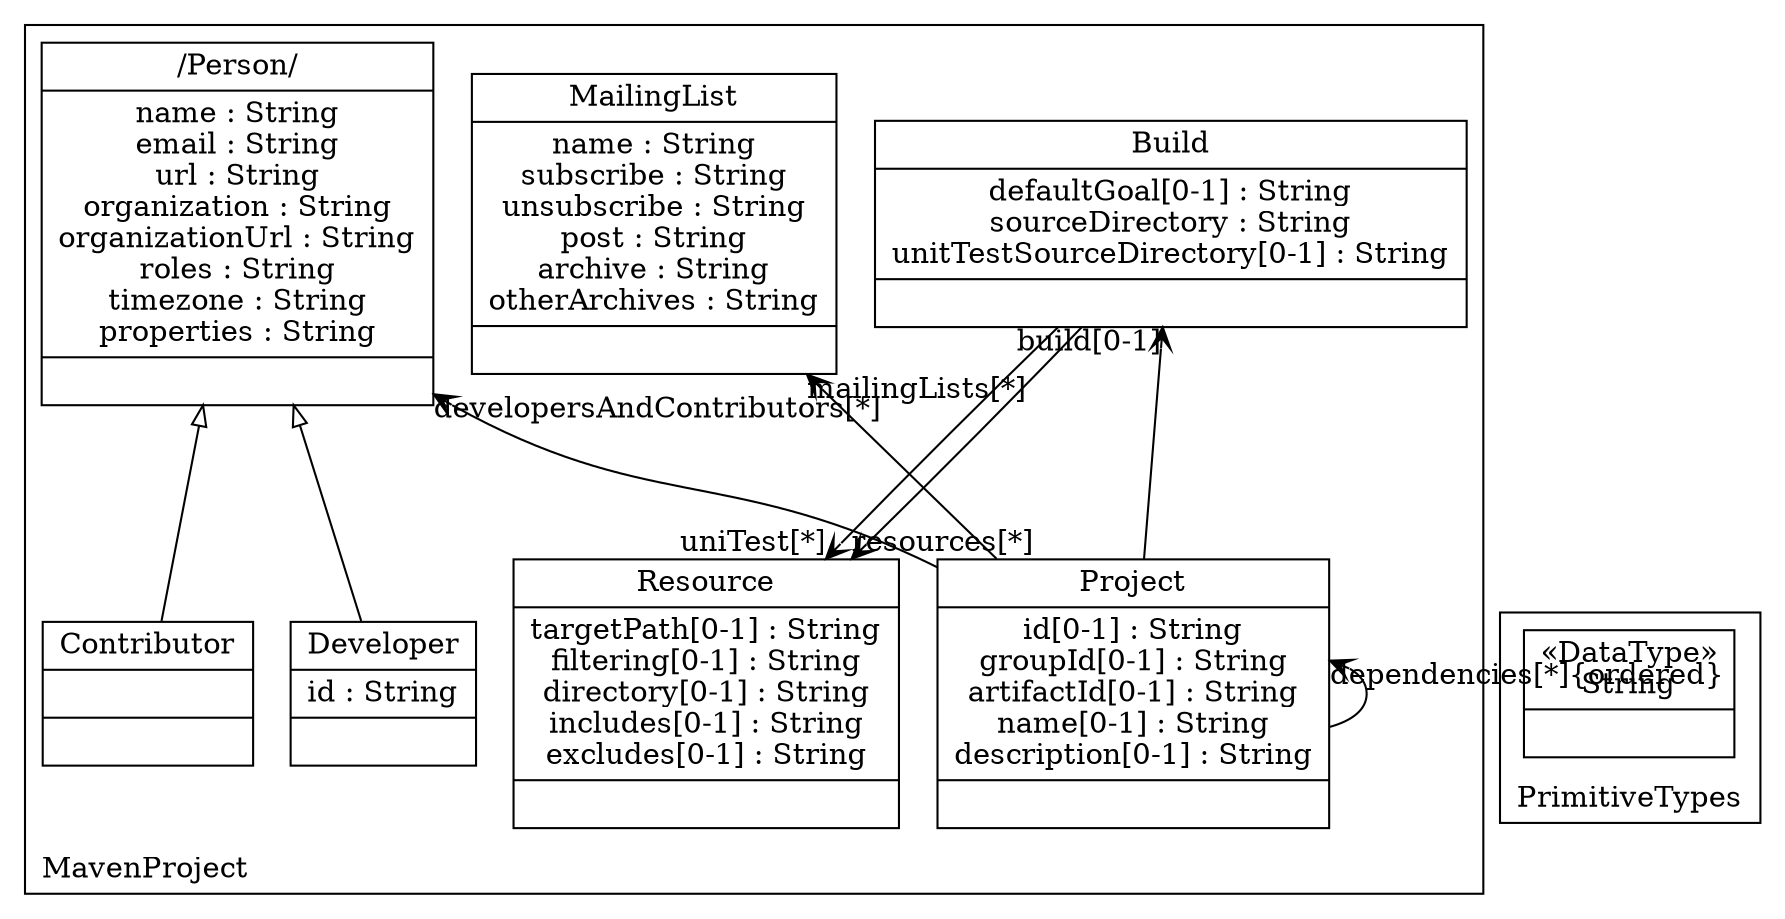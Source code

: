 digraph "KM3 Model in DOT" {
graph[rankdir=BT,labeljust=l,labelloc=t,nodeSep=0.75,compound=true];
 subgraph "cluster_MavenProject"{
labelloc=t
color=black
label=MavenProject
 node[shape=record];
Project[label="{Project|id[0-1] : String\ngroupId[0-1] : String\nartifactId[0-1] : String\nname[0-1] : String\ndescription[0-1] : String| }"]
 Project->MailingList[arrowhead=vee,arrowtail=diamond,headlabel="mailingLists[*]",group=MailingList,minlen=2,constraint=true,]
 Project->Person[arrowhead=vee,arrowtail=diamond,headlabel="developersAndContributors[*]",group=Person,minlen=2,constraint=true,]
 Project->Build[arrowhead=vee,arrowtail=diamond,headlabel="build[0-1]",group=Build,minlen=2,constraint=true,]
 Project->Project[arrowhead=vee,arrowtail=diamond,headlabel="dependencies[*]{ordered}",group=Project,minlen=2,constraint=true,]
;
 node[shape=record];
Build[label="{Build|defaultGoal[0-1] : String\nsourceDirectory : String\nunitTestSourceDirectory[0-1] : String| }"]
 Build->Resource[arrowhead=vee,arrowtail=none,headlabel="uniTest[*]",group=Resource,minlen=2,constraint=false,]
 Build->Resource[arrowhead=vee,arrowtail=none,headlabel="resources[*]",group=Resource,minlen=2,constraint=false,]
;
 node[shape=record];
Resource[label="{Resource|targetPath[0-1] : String\nfiltering[0-1] : String\ndirectory[0-1] : String\nincludes[0-1] : String\nexcludes[0-1] : String| }"]
;
 node[shape=record];
MailingList[label="{MailingList|name : String\nsubscribe : String\nunsubscribe : String\npost : String\narchive : String\notherArchives : String| }"]
;
 node[shape=record];
Person[label="{/Person/|name : String\nemail : String\nurl : String\norganization : String\norganizationUrl : String\nroles : String\ntimezone : String\nproperties : String| }"]
;
 node[shape=record];
Developer[label="{Developer|id : String| }"]
 Developer->Person[arrowhead=onormal,group=Person,minlen=2,constraint=true,]
;
 node[shape=record];
Contributor[label="{Contributor| | }"]
 Contributor->Person[arrowhead=onormal,group=Person,minlen=2,constraint=true,]
;

} subgraph "cluster_PrimitiveTypes"{
labelloc=t
color=black
label=PrimitiveTypes
 node[shape=record];
String[label="{&#171;DataType&#187;\nString|}"]
;

}
}